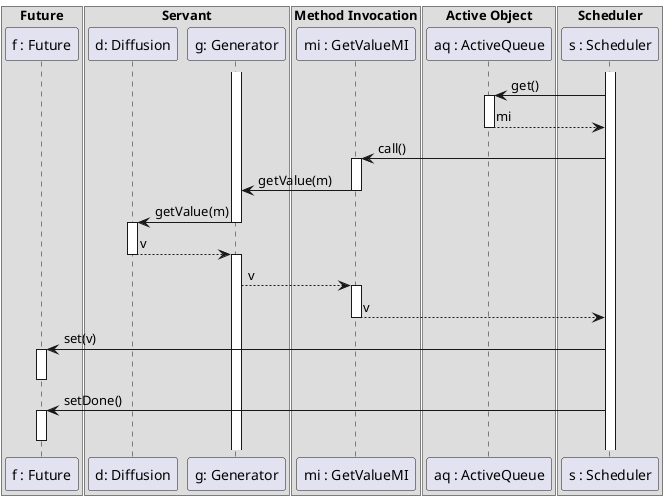@startuml
box "Future"
    participant "f : Future" as f
end box
box "Servant"
    participant "d: Diffusion" as d
    participant "g: Generator" as g
end box
box "Method Invocation"
    participant "mi : GetValueMI" as mi
end box
box "Active Object"
    participant "aq : ActiveQueue" as aq
end box
box "Scheduler"
    participant "s : Scheduler" as s
end box
activate g
activate s
s -> aq: get()
activate aq
aq --> s: mi
deactivate aq
s -> mi: call()
activate mi
mi -> g: getValue(m)
deactivate mi
g -> d: getValue(m)
deactivate g
activate d
d --> g: v
deactivate d
activate g
g --> mi: v
activate mi
mi --> s: v
deactivate mi
s -> f: set(v)
activate f
deactivate f
s -> f: setDone()
activate f
deactivate f
@enduml